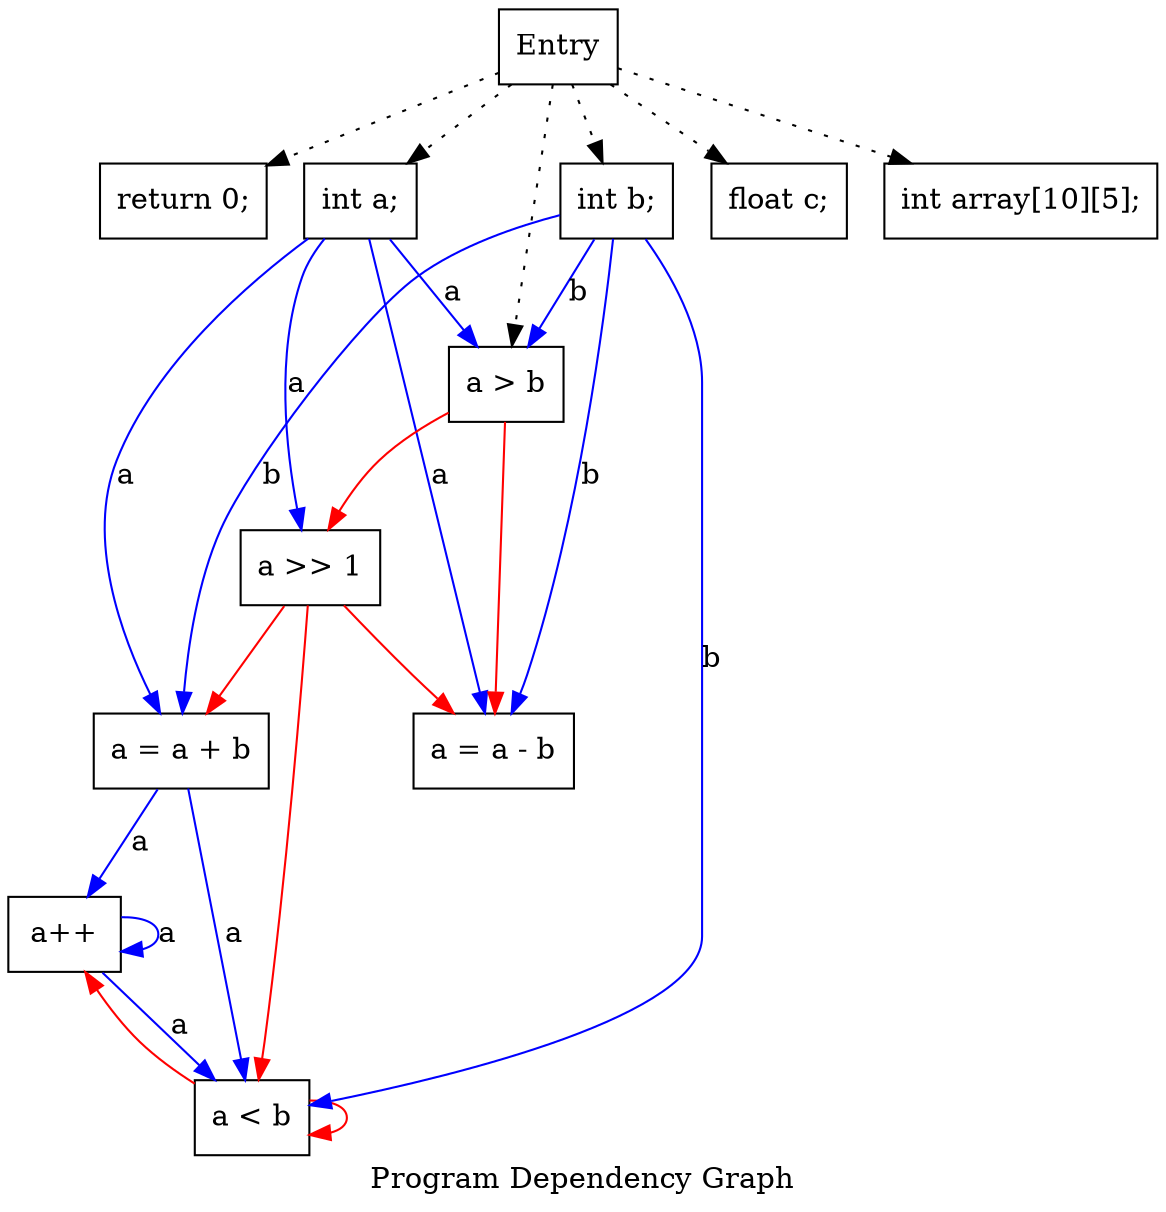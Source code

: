 digraph "Program Dependency Graph" {
    label="Program Dependency Graph"

    Node0xffffffff [shape=record,label="{Entry}"];
    Node0x1 [shape=record,label="{return 0;}"];
    Node0xffffffff -> Node0x1[style = dotted]
    Node0x2 [shape=record,label="{a = a - b}"];
    Node0x4 [shape=record,label="{a++}"];
    Node0x5 [shape=record,label="{a \< b}"];
    Node0x5 -> Node0x4[color = red]
    Node0x5 -> Node0x5[color = red]
    Node0x6 [shape=record,label="{a = a + b}"];
    Node0x7 [shape=record,label="{a \>\> 1}"];
    Node0x7 -> Node0x5[color = red]
    Node0x7 -> Node0x6[color = red]
    Node0x7 -> Node0x2[color = red]
    Node0x8 [shape=record,label="{int a;}"];
    Node0xffffffff -> Node0x8[style = dotted]
    Node0x9 [shape=record,label="{int b;}"];
    Node0xffffffff -> Node0x9[style = dotted]
    Node0x10 [shape=record,label="{float c;}"];
    Node0xffffffff -> Node0x10[style = dotted]
    Node0x11 [shape=record,label="{int array[10][5];}"];
    Node0xffffffff -> Node0x11[style = dotted]
    Node0x12 [shape=record,label="{a \> b}"];
    Node0x12 -> Node0x7[color = red]
    Node0x12 -> Node0x2[color = red]
    Node0xffffffff -> Node0x12[style = dotted]
    Node0x4 -> Node0x4[color = blue,label = "a"]
    Node0x4 -> Node0x5[color = blue,label = "a"]
    Node0x6 -> Node0x4[color = blue,label = "a"]
    Node0x6 -> Node0x5[color = blue,label = "a"]
    Node0x8 -> Node0x2[color = blue,label = "a"]
    Node0x8 -> Node0x6[color = blue,label = "a"]
    Node0x8 -> Node0x7[color = blue,label = "a"]
    Node0x8 -> Node0x12[color = blue,label = "a"]
    Node0x9 -> Node0x2[color = blue,label = "b"]
    Node0x9 -> Node0x5[color = blue,label = "b"]
    Node0x9 -> Node0x6[color = blue,label = "b"]
    Node0x9 -> Node0x12[color = blue,label = "b"]
}
